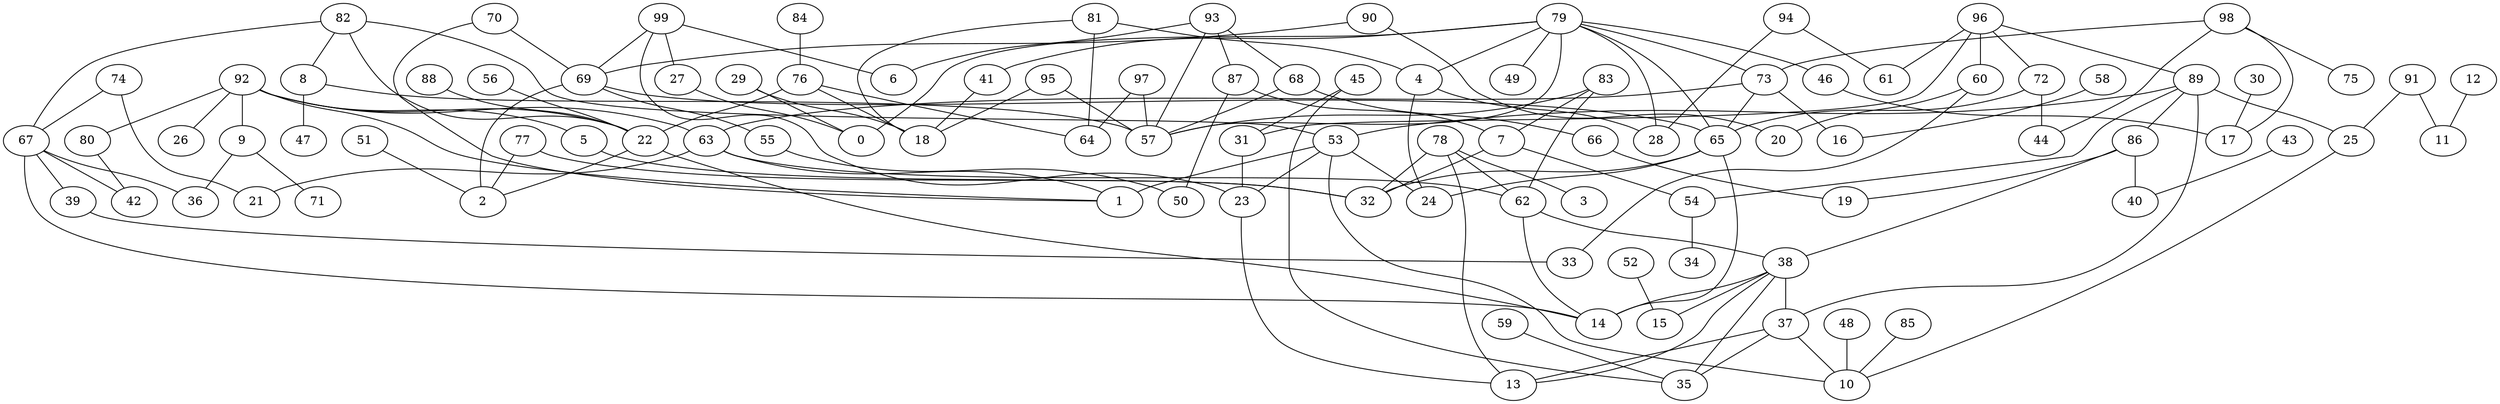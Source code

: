 digraph GG_graph {

subgraph G_graph {
edge [color = black]
"82" -> "53" [dir = none]
"77" -> "32" [dir = none]
"83" -> "7" [dir = none]
"80" -> "42" [dir = none]
"4" -> "28" [dir = none]
"51" -> "2" [dir = none]
"72" -> "44" [dir = none]
"12" -> "11" [dir = none]
"98" -> "75" [dir = none]
"98" -> "44" [dir = none]
"98" -> "73" [dir = none]
"97" -> "57" [dir = none]
"58" -> "16" [dir = none]
"84" -> "76" [dir = none]
"30" -> "17" [dir = none]
"78" -> "3" [dir = none]
"78" -> "13" [dir = none]
"53" -> "24" [dir = none]
"53" -> "10" [dir = none]
"52" -> "15" [dir = none]
"48" -> "10" [dir = none]
"92" -> "26" [dir = none]
"92" -> "5" [dir = none]
"92" -> "22" [dir = none]
"60" -> "33" [dir = none]
"60" -> "20" [dir = none]
"89" -> "37" [dir = none]
"74" -> "21" [dir = none]
"74" -> "67" [dir = none]
"86" -> "19" [dir = none]
"86" -> "40" [dir = none]
"86" -> "38" [dir = none]
"87" -> "50" [dir = none]
"87" -> "7" [dir = none]
"95" -> "57" [dir = none]
"81" -> "64" [dir = none]
"69" -> "55" [dir = none]
"69" -> "65" [dir = none]
"69" -> "2" [dir = none]
"25" -> "10" [dir = none]
"90" -> "20" [dir = none]
"90" -> "69" [dir = none]
"76" -> "64" [dir = none]
"76" -> "22" [dir = none]
"59" -> "35" [dir = none]
"67" -> "36" [dir = none]
"67" -> "42" [dir = none]
"67" -> "39" [dir = none]
"67" -> "14" [dir = none]
"73" -> "16" [dir = none]
"7" -> "54" [dir = none]
"7" -> "32" [dir = none]
"65" -> "14" [dir = none]
"65" -> "32" [dir = none]
"70" -> "1" [dir = none]
"70" -> "69" [dir = none]
"85" -> "10" [dir = none]
"22" -> "2" [dir = none]
"56" -> "22" [dir = none]
"79" -> "49" [dir = none]
"79" -> "41" [dir = none]
"79" -> "28" [dir = none]
"79" -> "73" [dir = none]
"79" -> "46" [dir = none]
"79" -> "0" [dir = none]
"79" -> "57" [dir = none]
"79" -> "65" [dir = none]
"91" -> "11" [dir = none]
"91" -> "25" [dir = none]
"37" -> "10" [dir = none]
"37" -> "35" [dir = none]
"46" -> "17" [dir = none]
"68" -> "66" [dir = none]
"68" -> "57" [dir = none]
"99" -> "27" [dir = none]
"99" -> "23" [dir = none]
"99" -> "69" [dir = none]
"29" -> "18" [dir = none]
"29" -> "0" [dir = none]
"94" -> "28" [dir = none]
"38" -> "13" [dir = none]
"38" -> "15" [dir = none]
"38" -> "37" [dir = none]
"38" -> "14" [dir = none]
"54" -> "34" [dir = none]
"88" -> "22" [dir = none]
"43" -> "40" [dir = none]
"96" -> "61" [dir = none]
"96" -> "89" [dir = none]
"8" -> "47" [dir = none]
"8" -> "57" [dir = none]
"63" -> "62" [dir = none]
"62" -> "14" [dir = none]
"9" -> "71" [dir = none]
"9" -> "36" [dir = none]
"93" -> "6" [dir = none]
"93" -> "57" [dir = none]
"31" -> "23" [dir = none]
"45" -> "35" [dir = none]
"99" -> "6" [dir = none]
"41" -> "18" [dir = none]
"96" -> "31" [dir = none]
"92" -> "80" [dir = none]
"82" -> "8" [dir = none]
"92" -> "9" [dir = none]
"96" -> "60" [dir = none]
"63" -> "21" [dir = none]
"45" -> "31" [dir = none]
"95" -> "18" [dir = none]
"63" -> "1" [dir = none]
"55" -> "50" [dir = none]
"89" -> "86" [dir = none]
"81" -> "4" [dir = none]
"94" -> "61" [dir = none]
"93" -> "87" [dir = none]
"78" -> "62" [dir = none]
"23" -> "13" [dir = none]
"89" -> "53" [dir = none]
"98" -> "17" [dir = none]
"22" -> "14" [dir = none]
"83" -> "57" [dir = none]
"92" -> "1" [dir = none]
"73" -> "63" [dir = none]
"81" -> "18" [dir = none]
"72" -> "65" [dir = none]
"53" -> "1" [dir = none]
"73" -> "65" [dir = none]
"89" -> "25" [dir = none]
"82" -> "67" [dir = none]
"93" -> "68" [dir = none]
"96" -> "72" [dir = none]
"37" -> "13" [dir = none]
"62" -> "38" [dir = none]
"77" -> "2" [dir = none]
"39" -> "33" [dir = none]
"89" -> "54" [dir = none]
"79" -> "4" [dir = none]
"97" -> "64" [dir = none]
"66" -> "19" [dir = none]
"82" -> "22" [dir = none]
"92" -> "63" [dir = none]
"83" -> "62" [dir = none]
"5" -> "32" [dir = none]
"76" -> "18" [dir = none]
"4" -> "24" [dir = none]
"38" -> "35" [dir = none]
"27" -> "0" [dir = none]
"65" -> "24" [dir = none]
"78" -> "32" [dir = none]
"53" -> "23" [dir = none]
}

}

